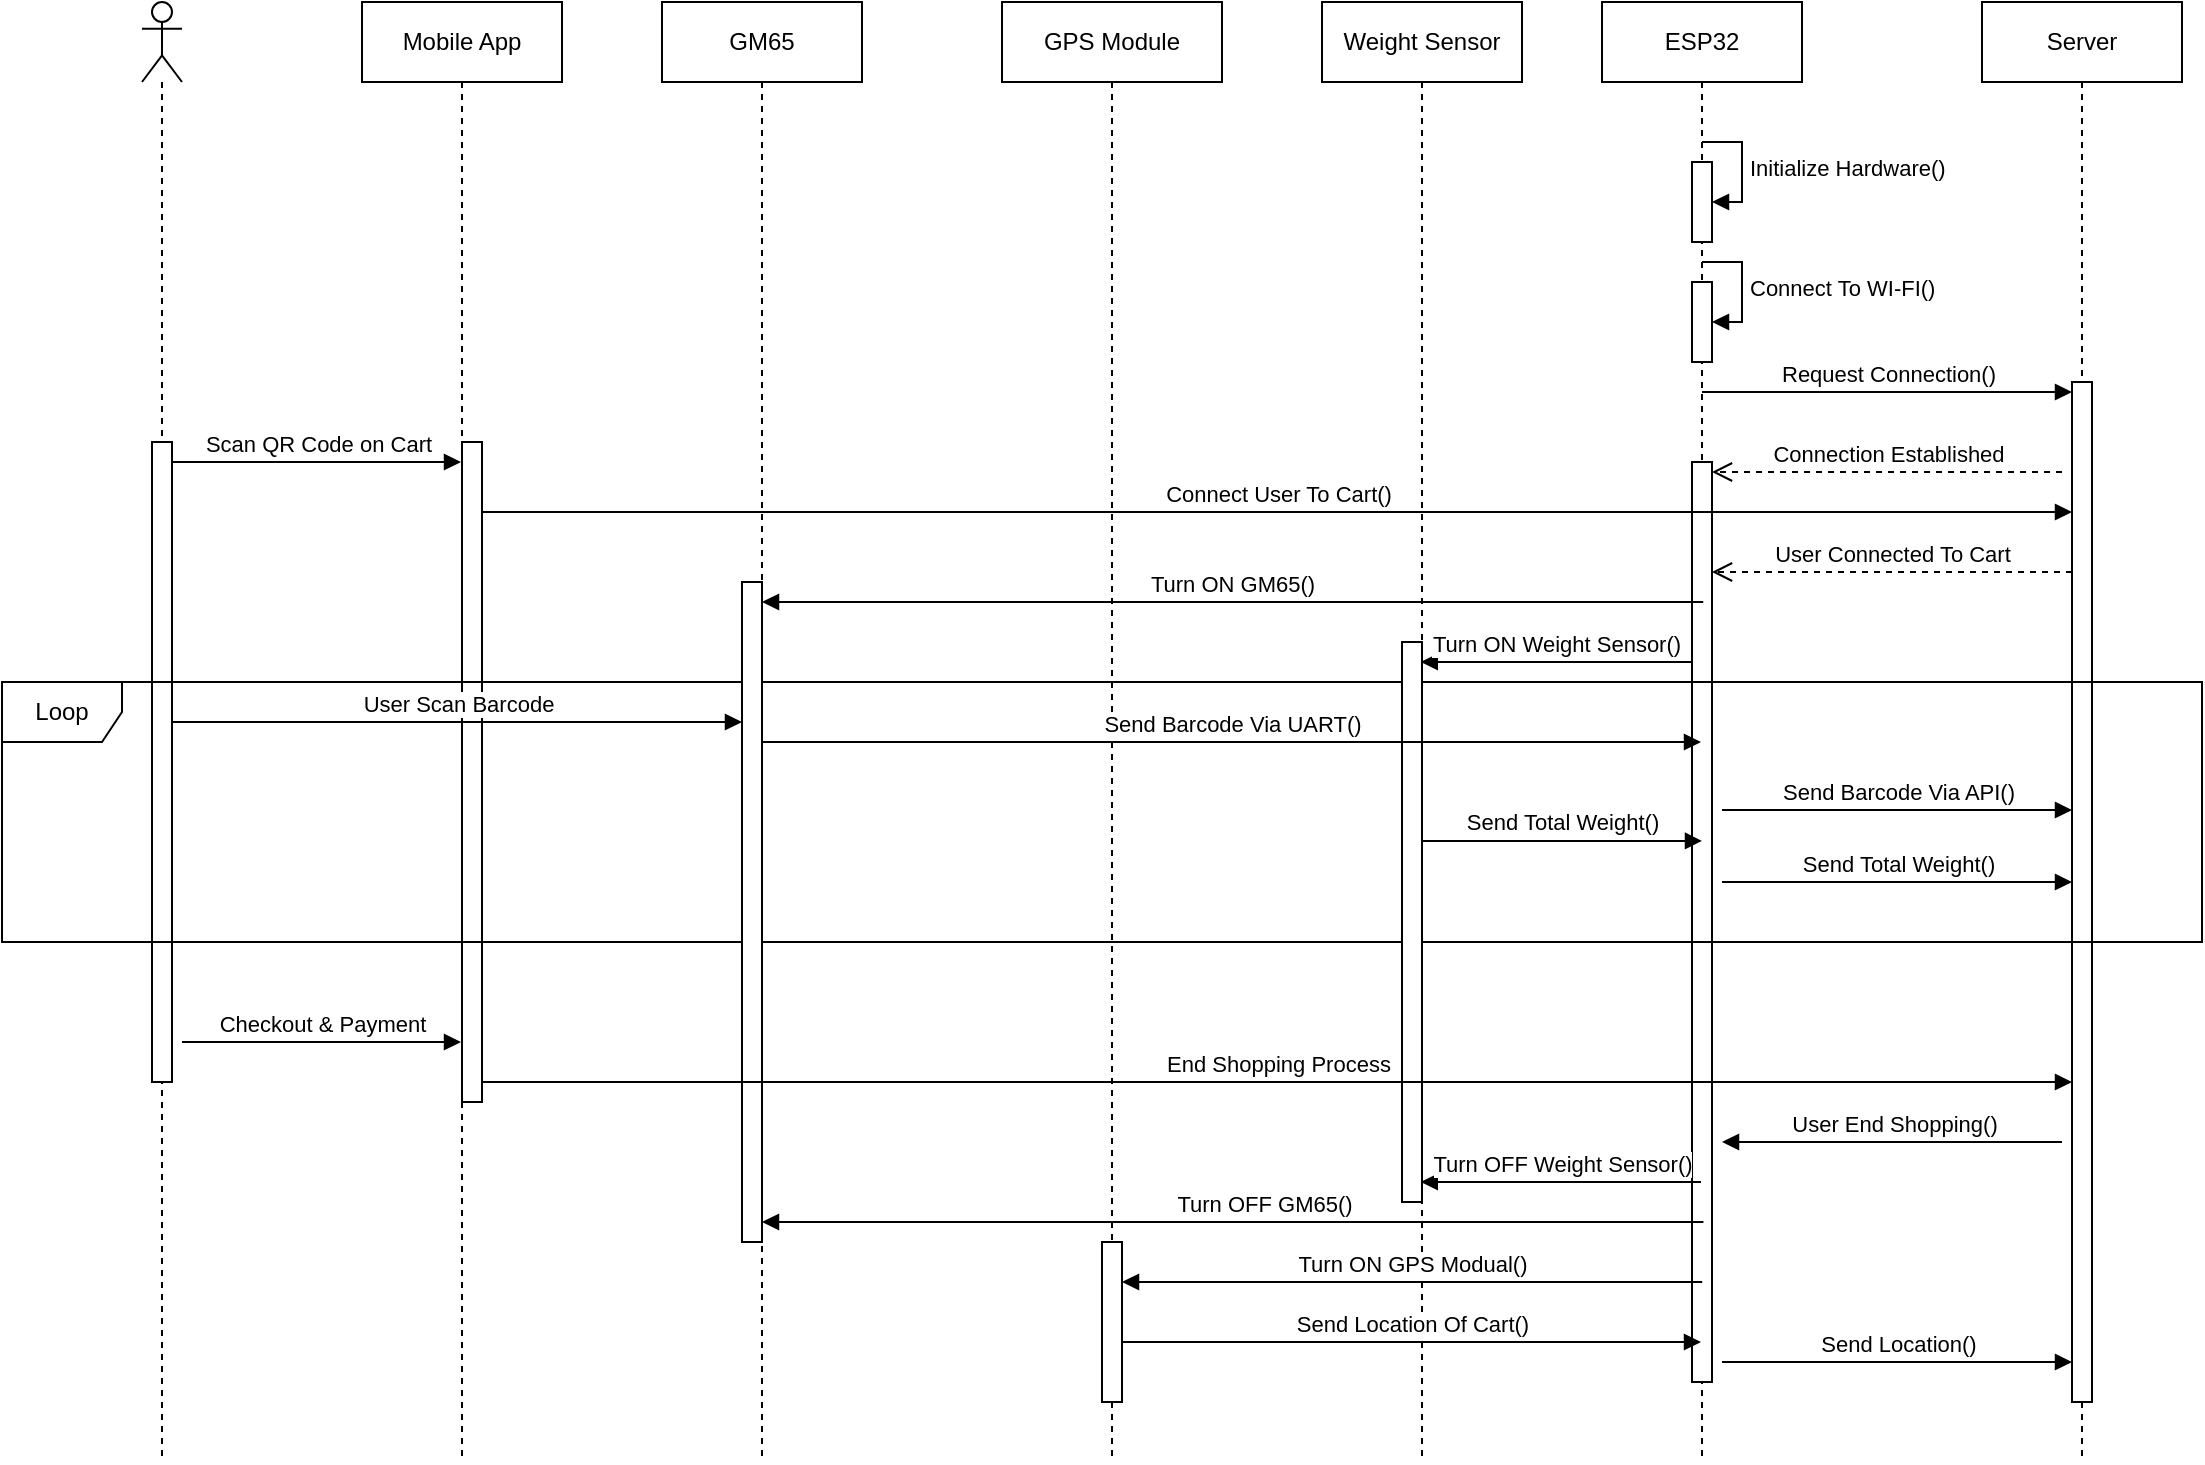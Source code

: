 <mxfile version="26.0.12">
  <diagram name="Page-1" id="2YBvvXClWsGukQMizWep">
    <mxGraphModel dx="2140" dy="522" grid="1" gridSize="10" guides="1" tooltips="1" connect="1" arrows="1" fold="1" page="1" pageScale="1" pageWidth="850" pageHeight="1100" math="0" shadow="0">
      <root>
        <mxCell id="0" />
        <mxCell id="1" parent="0" />
        <mxCell id="aM9ryv3xv72pqoxQDRHE-1" value="Mobile App" style="shape=umlLifeline;perimeter=lifelinePerimeter;whiteSpace=wrap;html=1;container=0;dropTarget=0;collapsible=0;recursiveResize=0;outlineConnect=0;portConstraint=eastwest;newEdgeStyle={&quot;edgeStyle&quot;:&quot;elbowEdgeStyle&quot;,&quot;elbow&quot;:&quot;vertical&quot;,&quot;curved&quot;:0,&quot;rounded&quot;:0};" parent="1" vertex="1">
          <mxGeometry x="170" y="30" width="100" height="730" as="geometry" />
        </mxCell>
        <mxCell id="WJhJ3tFlkKqdh5MxnL50-64" value="" style="html=1;points=[[0,0,0,0,5],[0,1,0,0,-5],[1,0,0,0,5],[1,1,0,0,-5]];perimeter=orthogonalPerimeter;outlineConnect=0;targetShapes=umlLifeline;portConstraint=eastwest;newEdgeStyle={&quot;curved&quot;:0,&quot;rounded&quot;:0};" parent="aM9ryv3xv72pqoxQDRHE-1" vertex="1">
          <mxGeometry x="50" y="220" width="10" height="330" as="geometry" />
        </mxCell>
        <mxCell id="aM9ryv3xv72pqoxQDRHE-5" value="Server" style="shape=umlLifeline;perimeter=lifelinePerimeter;whiteSpace=wrap;html=1;container=0;dropTarget=0;collapsible=0;recursiveResize=0;outlineConnect=0;portConstraint=eastwest;newEdgeStyle={&quot;edgeStyle&quot;:&quot;elbowEdgeStyle&quot;,&quot;elbow&quot;:&quot;vertical&quot;,&quot;curved&quot;:0,&quot;rounded&quot;:0};size=40;" parent="1" vertex="1">
          <mxGeometry x="980" y="30" width="100" height="730" as="geometry" />
        </mxCell>
        <mxCell id="WJhJ3tFlkKqdh5MxnL50-29" value="" style="html=1;points=[[0,0,0,0,5],[0,1,0,0,-5],[1,0,0,0,5],[1,1,0,0,-5]];perimeter=orthogonalPerimeter;outlineConnect=0;targetShapes=umlLifeline;portConstraint=eastwest;newEdgeStyle={&quot;curved&quot;:0,&quot;rounded&quot;:0};" parent="aM9ryv3xv72pqoxQDRHE-5" vertex="1">
          <mxGeometry x="45" y="190" width="10" height="510" as="geometry" />
        </mxCell>
        <mxCell id="WJhJ3tFlkKqdh5MxnL50-1" value="" style="shape=umlLifeline;perimeter=lifelinePerimeter;whiteSpace=wrap;html=1;container=1;dropTarget=0;collapsible=0;recursiveResize=0;outlineConnect=0;portConstraint=eastwest;newEdgeStyle={&quot;curved&quot;:0,&quot;rounded&quot;:0};participant=umlActor;" parent="1" vertex="1">
          <mxGeometry x="60" y="30" width="20" height="730" as="geometry" />
        </mxCell>
        <mxCell id="WJhJ3tFlkKqdh5MxnL50-58" value="" style="html=1;points=[[0,0,0,0,5],[0,1,0,0,-5],[1,0,0,0,5],[1,1,0,0,-5]];perimeter=orthogonalPerimeter;outlineConnect=0;targetShapes=umlLifeline;portConstraint=eastwest;newEdgeStyle={&quot;curved&quot;:0,&quot;rounded&quot;:0};" parent="WJhJ3tFlkKqdh5MxnL50-1" vertex="1">
          <mxGeometry x="5" y="220" width="10" height="320" as="geometry" />
        </mxCell>
        <mxCell id="WJhJ3tFlkKqdh5MxnL50-3" value="ESP32" style="shape=umlLifeline;perimeter=lifelinePerimeter;whiteSpace=wrap;html=1;container=0;dropTarget=0;collapsible=0;recursiveResize=0;outlineConnect=0;portConstraint=eastwest;newEdgeStyle={&quot;edgeStyle&quot;:&quot;elbowEdgeStyle&quot;,&quot;elbow&quot;:&quot;vertical&quot;,&quot;curved&quot;:0,&quot;rounded&quot;:0};" parent="1" vertex="1">
          <mxGeometry x="790" y="30" width="100" height="730" as="geometry" />
        </mxCell>
        <mxCell id="WJhJ3tFlkKqdh5MxnL50-11" value="" style="html=1;points=[[0,0,0,0,5],[0,1,0,0,-5],[1,0,0,0,5],[1,1,0,0,-5]];perimeter=orthogonalPerimeter;outlineConnect=0;targetShapes=umlLifeline;portConstraint=eastwest;newEdgeStyle={&quot;curved&quot;:0,&quot;rounded&quot;:0};" parent="WJhJ3tFlkKqdh5MxnL50-3" vertex="1">
          <mxGeometry x="45.0" y="80" width="10" height="40" as="geometry" />
        </mxCell>
        <mxCell id="WJhJ3tFlkKqdh5MxnL50-12" value="Initialize Hardware()" style="html=1;align=left;spacingLeft=2;endArrow=block;rounded=0;edgeStyle=orthogonalEdgeStyle;curved=0;rounded=0;" parent="WJhJ3tFlkKqdh5MxnL50-3" target="WJhJ3tFlkKqdh5MxnL50-11" edge="1">
          <mxGeometry relative="1" as="geometry">
            <mxPoint x="50" y="70" as="sourcePoint" />
            <Array as="points">
              <mxPoint x="70" y="70" />
              <mxPoint x="70" y="100" />
            </Array>
          </mxGeometry>
        </mxCell>
        <mxCell id="WJhJ3tFlkKqdh5MxnL50-27" value="" style="html=1;points=[[0,0,0,0,5],[0,1,0,0,-5],[1,0,0,0,5],[1,1,0,0,-5]];perimeter=orthogonalPerimeter;outlineConnect=0;targetShapes=umlLifeline;portConstraint=eastwest;newEdgeStyle={&quot;curved&quot;:0,&quot;rounded&quot;:0};" parent="WJhJ3tFlkKqdh5MxnL50-3" vertex="1">
          <mxGeometry x="45" y="140" width="10" height="40" as="geometry" />
        </mxCell>
        <mxCell id="WJhJ3tFlkKqdh5MxnL50-28" value="Connect To WI-FI()" style="html=1;align=left;spacingLeft=2;endArrow=block;rounded=0;edgeStyle=orthogonalEdgeStyle;curved=0;rounded=0;" parent="WJhJ3tFlkKqdh5MxnL50-3" target="WJhJ3tFlkKqdh5MxnL50-27" edge="1">
          <mxGeometry relative="1" as="geometry">
            <mxPoint x="50" y="130" as="sourcePoint" />
            <Array as="points">
              <mxPoint x="70" y="130" />
              <mxPoint x="70" y="160" />
            </Array>
          </mxGeometry>
        </mxCell>
        <mxCell id="WJhJ3tFlkKqdh5MxnL50-68" value="" style="html=1;points=[[0,0,0,0,5],[0,1,0,0,-5],[1,0,0,0,5],[1,1,0,0,-5]];perimeter=orthogonalPerimeter;outlineConnect=0;targetShapes=umlLifeline;portConstraint=eastwest;newEdgeStyle={&quot;curved&quot;:0,&quot;rounded&quot;:0};" parent="WJhJ3tFlkKqdh5MxnL50-3" vertex="1">
          <mxGeometry x="45" y="230" width="10" height="460" as="geometry" />
        </mxCell>
        <mxCell id="WJhJ3tFlkKqdh5MxnL50-4" value="GM65" style="shape=umlLifeline;perimeter=lifelinePerimeter;whiteSpace=wrap;html=1;container=0;dropTarget=0;collapsible=0;recursiveResize=0;outlineConnect=0;portConstraint=eastwest;newEdgeStyle={&quot;edgeStyle&quot;:&quot;elbowEdgeStyle&quot;,&quot;elbow&quot;:&quot;vertical&quot;,&quot;curved&quot;:0,&quot;rounded&quot;:0};" parent="1" vertex="1">
          <mxGeometry x="320" y="30" width="100" height="730" as="geometry" />
        </mxCell>
        <mxCell id="WJhJ3tFlkKqdh5MxnL50-5" value="Weight Sensor" style="shape=umlLifeline;perimeter=lifelinePerimeter;whiteSpace=wrap;html=1;container=0;dropTarget=0;collapsible=0;recursiveResize=0;outlineConnect=0;portConstraint=eastwest;newEdgeStyle={&quot;edgeStyle&quot;:&quot;elbowEdgeStyle&quot;,&quot;elbow&quot;:&quot;vertical&quot;,&quot;curved&quot;:0,&quot;rounded&quot;:0};" parent="1" vertex="1">
          <mxGeometry x="650" y="30" width="100" height="730" as="geometry" />
        </mxCell>
        <mxCell id="WJhJ3tFlkKqdh5MxnL50-30" value="Request Connection()" style="html=1;verticalAlign=bottom;endArrow=block;curved=0;rounded=0;entryX=0;entryY=0;entryDx=0;entryDy=5;" parent="1" source="WJhJ3tFlkKqdh5MxnL50-3" target="WJhJ3tFlkKqdh5MxnL50-29" edge="1">
          <mxGeometry relative="1" as="geometry">
            <mxPoint x="860" y="225" as="sourcePoint" />
          </mxGeometry>
        </mxCell>
        <mxCell id="WJhJ3tFlkKqdh5MxnL50-31" value="Connection Established" style="html=1;verticalAlign=bottom;endArrow=open;dashed=1;endSize=8;curved=0;rounded=0;entryX=1;entryY=0;entryDx=0;entryDy=5;entryPerimeter=0;" parent="1" target="WJhJ3tFlkKqdh5MxnL50-68" edge="1">
          <mxGeometry relative="1" as="geometry">
            <mxPoint x="850" y="270" as="targetPoint" />
            <mxPoint x="1020" y="265" as="sourcePoint" />
          </mxGeometry>
        </mxCell>
        <mxCell id="WJhJ3tFlkKqdh5MxnL50-32" value="GPS Module" style="shape=umlLifeline;perimeter=lifelinePerimeter;whiteSpace=wrap;html=1;container=0;dropTarget=0;collapsible=0;recursiveResize=0;outlineConnect=0;portConstraint=eastwest;newEdgeStyle={&quot;edgeStyle&quot;:&quot;elbowEdgeStyle&quot;,&quot;elbow&quot;:&quot;vertical&quot;,&quot;curved&quot;:0,&quot;rounded&quot;:0};" parent="1" vertex="1">
          <mxGeometry x="490" y="30" width="110" height="730" as="geometry" />
        </mxCell>
        <mxCell id="WJhJ3tFlkKqdh5MxnL50-63" value="" style="html=1;points=[[0,0,0,0,5],[0,1,0,0,-5],[1,0,0,0,5],[1,1,0,0,-5]];perimeter=orthogonalPerimeter;outlineConnect=0;targetShapes=umlLifeline;portConstraint=eastwest;newEdgeStyle={&quot;curved&quot;:0,&quot;rounded&quot;:0};" parent="WJhJ3tFlkKqdh5MxnL50-32" vertex="1">
          <mxGeometry x="50" y="620" width="10" height="80" as="geometry" />
        </mxCell>
        <mxCell id="WJhJ3tFlkKqdh5MxnL50-35" value="Connect User To Cart()" style="html=1;verticalAlign=bottom;endArrow=block;curved=0;rounded=0;entryX=0;entryY=0;entryDx=0;entryDy=5;" parent="1" source="WJhJ3tFlkKqdh5MxnL50-64" edge="1">
          <mxGeometry relative="1" as="geometry">
            <mxPoint x="219.389" y="285" as="sourcePoint" />
            <mxPoint x="1025.0" y="285" as="targetPoint" />
          </mxGeometry>
        </mxCell>
        <mxCell id="WJhJ3tFlkKqdh5MxnL50-33" value="Scan QR Code on Cart" style="html=1;verticalAlign=bottom;endArrow=block;curved=0;rounded=0;" parent="1" source="WJhJ3tFlkKqdh5MxnL50-58" edge="1">
          <mxGeometry width="80" relative="1" as="geometry">
            <mxPoint x="80" y="260" as="sourcePoint" />
            <mxPoint x="219.5" y="260" as="targetPoint" />
            <Array as="points">
              <mxPoint x="140" y="260" />
              <mxPoint x="180" y="260" />
              <mxPoint x="190" y="260" />
            </Array>
          </mxGeometry>
        </mxCell>
        <mxCell id="WJhJ3tFlkKqdh5MxnL50-38" value="Turn ON GM65()" style="html=1;verticalAlign=bottom;endArrow=block;curved=0;rounded=0;" parent="1" target="WJhJ3tFlkKqdh5MxnL50-4" edge="1">
          <mxGeometry width="80" relative="1" as="geometry">
            <mxPoint x="840.61" y="330" as="sourcePoint" />
            <mxPoint x="749.999" y="330" as="targetPoint" />
          </mxGeometry>
        </mxCell>
        <mxCell id="WJhJ3tFlkKqdh5MxnL50-39" value="Turn ON Weight Sensor()" style="html=1;verticalAlign=bottom;endArrow=block;curved=0;rounded=0;" parent="1" edge="1" source="WJhJ3tFlkKqdh5MxnL50-68">
          <mxGeometry width="80" relative="1" as="geometry">
            <mxPoint x="830" y="360" as="sourcePoint" />
            <mxPoint x="699.389" y="360" as="targetPoint" />
          </mxGeometry>
        </mxCell>
        <mxCell id="WJhJ3tFlkKqdh5MxnL50-40" value="User Scan Barcode" style="html=1;verticalAlign=bottom;endArrow=block;curved=0;rounded=0;" parent="1" edge="1">
          <mxGeometry width="80" relative="1" as="geometry">
            <mxPoint x="75" y="390" as="sourcePoint" />
            <mxPoint x="360" y="390" as="targetPoint" />
          </mxGeometry>
        </mxCell>
        <mxCell id="WJhJ3tFlkKqdh5MxnL50-42" value="Send Barcode Via API()" style="html=1;verticalAlign=bottom;endArrow=block;curved=0;rounded=0;" parent="1" target="WJhJ3tFlkKqdh5MxnL50-29" edge="1">
          <mxGeometry width="80" relative="1" as="geometry">
            <mxPoint x="850" y="434" as="sourcePoint" />
            <mxPoint x="1020" y="434" as="targetPoint" />
          </mxGeometry>
        </mxCell>
        <mxCell id="WJhJ3tFlkKqdh5MxnL50-44" value="Send Total Weight()" style="html=1;verticalAlign=bottom;endArrow=block;curved=0;rounded=0;" parent="1" edge="1">
          <mxGeometry width="80" relative="1" as="geometry">
            <mxPoint x="700" y="449.44" as="sourcePoint" />
            <mxPoint x="840" y="449.44" as="targetPoint" />
          </mxGeometry>
        </mxCell>
        <mxCell id="WJhJ3tFlkKqdh5MxnL50-45" value="Send Total Weight()" style="html=1;verticalAlign=bottom;endArrow=block;curved=0;rounded=0;" parent="1" target="WJhJ3tFlkKqdh5MxnL50-29" edge="1">
          <mxGeometry width="80" relative="1" as="geometry">
            <mxPoint x="850" y="470" as="sourcePoint" />
            <mxPoint x="1020" y="469" as="targetPoint" />
          </mxGeometry>
        </mxCell>
        <mxCell id="WJhJ3tFlkKqdh5MxnL50-46" value="Loop" style="shape=umlFrame;whiteSpace=wrap;html=1;pointerEvents=0;" parent="1" vertex="1">
          <mxGeometry x="-10" y="370" width="1100" height="130" as="geometry" />
        </mxCell>
        <mxCell id="WJhJ3tFlkKqdh5MxnL50-47" value="Checkout &amp;amp; Payment" style="html=1;verticalAlign=bottom;endArrow=block;curved=0;rounded=0;" parent="1" target="aM9ryv3xv72pqoxQDRHE-1" edge="1">
          <mxGeometry width="80" relative="1" as="geometry">
            <mxPoint x="80" y="550" as="sourcePoint" />
            <mxPoint x="150" y="549" as="targetPoint" />
          </mxGeometry>
        </mxCell>
        <mxCell id="WJhJ3tFlkKqdh5MxnL50-49" value="User End Shopping()" style="html=1;verticalAlign=bottom;endArrow=block;curved=0;rounded=0;" parent="1" edge="1">
          <mxGeometry x="-0.003" width="80" relative="1" as="geometry">
            <mxPoint x="1020" y="600" as="sourcePoint" />
            <mxPoint x="850" y="600" as="targetPoint" />
            <mxPoint as="offset" />
          </mxGeometry>
        </mxCell>
        <mxCell id="WJhJ3tFlkKqdh5MxnL50-50" value="Turn OFF Weight Sensor()" style="html=1;verticalAlign=bottom;endArrow=block;curved=0;rounded=0;" parent="1" edge="1">
          <mxGeometry width="80" relative="1" as="geometry">
            <mxPoint x="839.5" y="620" as="sourcePoint" />
            <mxPoint x="699.389" y="620" as="targetPoint" />
          </mxGeometry>
        </mxCell>
        <mxCell id="WJhJ3tFlkKqdh5MxnL50-51" value="Turn OFF GM65()" style="html=1;verticalAlign=bottom;endArrow=block;curved=0;rounded=0;" parent="1" edge="1">
          <mxGeometry x="-0.065" width="80" relative="1" as="geometry">
            <mxPoint x="840.72" y="640" as="sourcePoint" />
            <mxPoint x="369.999" y="640" as="targetPoint" />
            <mxPoint as="offset" />
          </mxGeometry>
        </mxCell>
        <mxCell id="WJhJ3tFlkKqdh5MxnL50-52" value="Turn ON GPS Modual()" style="html=1;verticalAlign=bottom;endArrow=block;curved=0;rounded=0;" parent="1" edge="1">
          <mxGeometry width="80" relative="1" as="geometry">
            <mxPoint x="840.11" y="670" as="sourcePoint" />
            <mxPoint x="550" y="670" as="targetPoint" />
          </mxGeometry>
        </mxCell>
        <mxCell id="WJhJ3tFlkKqdh5MxnL50-55" value="Send Location()" style="html=1;verticalAlign=bottom;endArrow=block;curved=0;rounded=0;" parent="1" edge="1">
          <mxGeometry width="80" relative="1" as="geometry">
            <mxPoint x="850" y="710" as="sourcePoint" />
            <mxPoint x="1025" y="710" as="targetPoint" />
          </mxGeometry>
        </mxCell>
        <mxCell id="WJhJ3tFlkKqdh5MxnL50-57" value="Send Location Of Cart()" style="html=1;verticalAlign=bottom;endArrow=block;curved=0;rounded=0;" parent="1" target="WJhJ3tFlkKqdh5MxnL50-3" edge="1">
          <mxGeometry width="80" relative="1" as="geometry">
            <mxPoint x="550" y="700" as="sourcePoint" />
            <mxPoint x="620" y="700" as="targetPoint" />
          </mxGeometry>
        </mxCell>
        <mxCell id="WJhJ3tFlkKqdh5MxnL50-61" value="" style="html=1;points=[[0,0,0,0,5],[0,1,0,0,-5],[1,0,0,0,5],[1,1,0,0,-5]];perimeter=orthogonalPerimeter;outlineConnect=0;targetShapes=umlLifeline;portConstraint=eastwest;newEdgeStyle={&quot;curved&quot;:0,&quot;rounded&quot;:0};" parent="1" vertex="1">
          <mxGeometry x="360" y="320" width="10" height="330" as="geometry" />
        </mxCell>
        <mxCell id="WJhJ3tFlkKqdh5MxnL50-62" value="" style="html=1;points=[[0,0,0,0,5],[0,1,0,0,-5],[1,0,0,0,5],[1,1,0,0,-5]];perimeter=orthogonalPerimeter;outlineConnect=0;targetShapes=umlLifeline;portConstraint=eastwest;newEdgeStyle={&quot;curved&quot;:0,&quot;rounded&quot;:0};" parent="1" vertex="1">
          <mxGeometry x="690" y="350" width="10" height="280" as="geometry" />
        </mxCell>
        <mxCell id="WJhJ3tFlkKqdh5MxnL50-36" value="User Connected To Cart" style="html=1;verticalAlign=bottom;endArrow=open;dashed=1;endSize=8;curved=0;rounded=0;exitX=0;exitY=1;exitDx=0;exitDy=-5;" parent="1" target="WJhJ3tFlkKqdh5MxnL50-68" edge="1">
          <mxGeometry relative="1" as="geometry">
            <mxPoint x="850" y="315" as="targetPoint" />
            <mxPoint x="1025.0" y="315" as="sourcePoint" />
          </mxGeometry>
        </mxCell>
        <mxCell id="WJhJ3tFlkKqdh5MxnL50-41" value="Send Barcode Via UART()" style="html=1;verticalAlign=bottom;endArrow=block;curved=0;rounded=0;" parent="1" edge="1">
          <mxGeometry width="80" relative="1" as="geometry">
            <mxPoint x="370" y="400" as="sourcePoint" />
            <mxPoint x="839.5" y="400" as="targetPoint" />
          </mxGeometry>
        </mxCell>
        <mxCell id="WJhJ3tFlkKqdh5MxnL50-59" value="End Shopping Process" style="html=1;verticalAlign=bottom;endArrow=block;curved=0;rounded=0;" parent="1" target="WJhJ3tFlkKqdh5MxnL50-29" edge="1">
          <mxGeometry width="80" relative="1" as="geometry">
            <mxPoint x="230" y="570" as="sourcePoint" />
            <mxPoint x="1020" y="570" as="targetPoint" />
          </mxGeometry>
        </mxCell>
      </root>
    </mxGraphModel>
  </diagram>
</mxfile>
